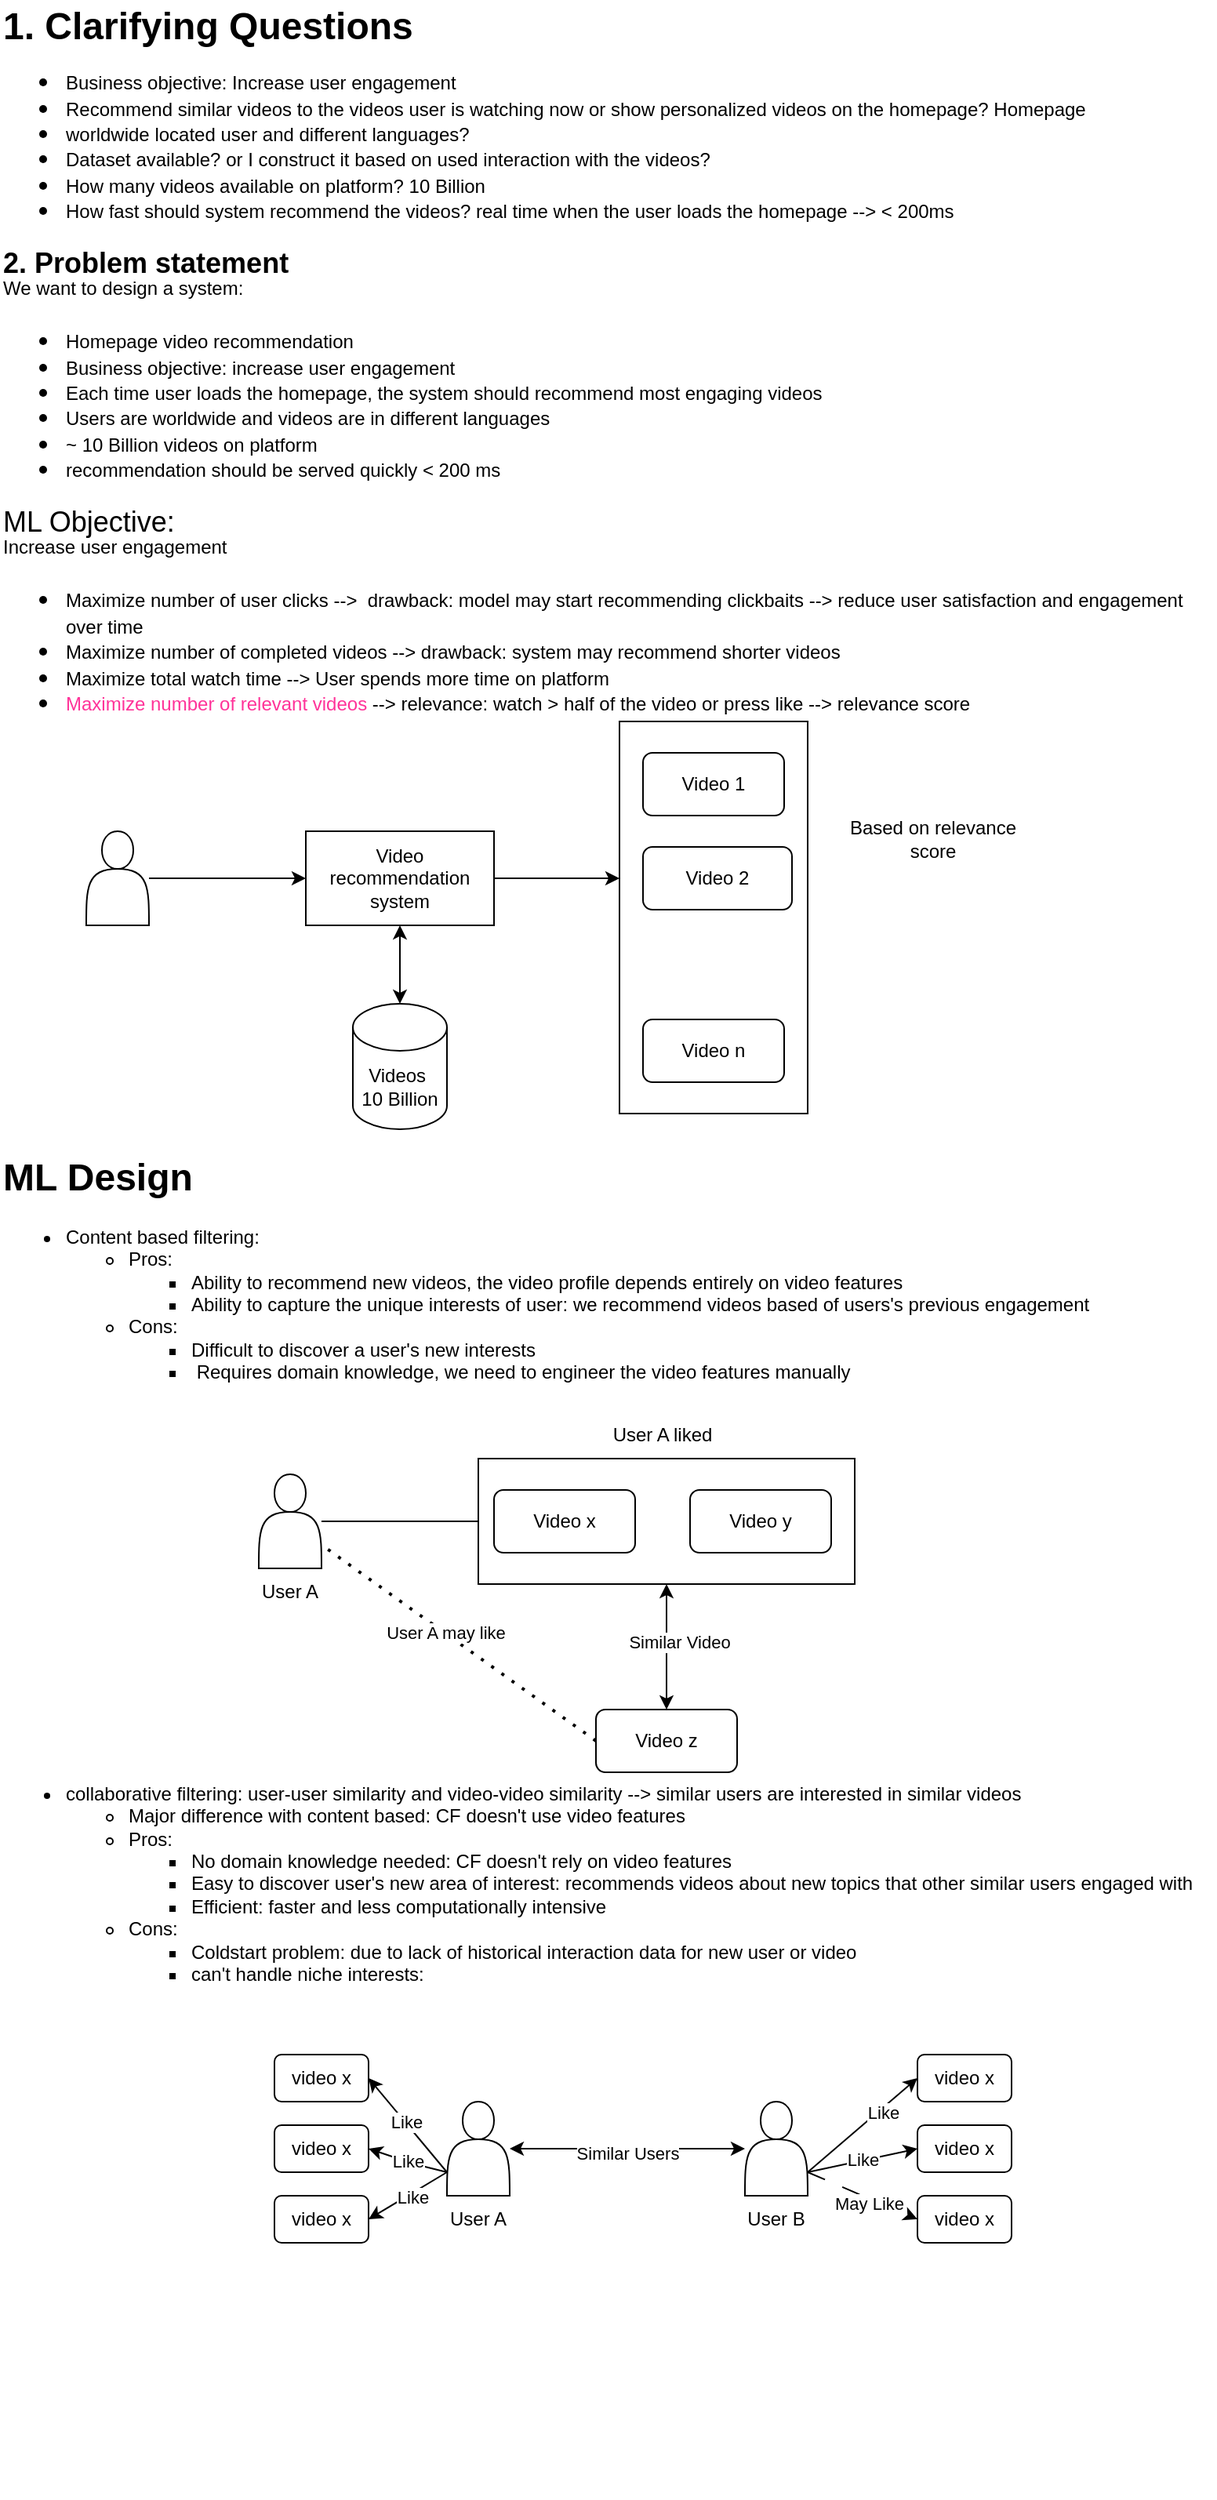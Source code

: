 <mxfile version="24.8.4">
  <diagram name="Page-1" id="ykQXPO-A_N70wSNFyHUw">
    <mxGraphModel dx="3533" dy="1187" grid="1" gridSize="10" guides="1" tooltips="1" connect="1" arrows="1" fold="1" page="1" pageScale="1" pageWidth="850" pageHeight="1100" math="0" shadow="0">
      <root>
        <mxCell id="0" />
        <mxCell id="1" parent="0" />
        <mxCell id="X0dmrrOlAeSeErXz5RRt-1" value="&lt;h1 style=&quot;margin-top: 0px; line-height: 80%;&quot;&gt;1. Clarifying Questions&lt;/h1&gt;&lt;h1 style=&quot;margin-top: 0px; font-size: 18px; line-height: 80%;&quot;&gt;&lt;ul style=&quot;line-height: 80%;&quot;&gt;&lt;li&gt;&lt;span style=&quot;font-size: 12px; font-weight: 400;&quot;&gt;Business objective: Increase user engagement&lt;/span&gt;&lt;/li&gt;&lt;li&gt;&lt;span style=&quot;font-size: 12px; font-weight: 400;&quot;&gt;Recommend similar videos to the videos user is watching now or show personalized videos on the homepage? Homepage&lt;/span&gt;&lt;/li&gt;&lt;li&gt;&lt;span style=&quot;font-size: 12px; font-weight: 400;&quot;&gt;worldwide located user and different languages?&amp;nbsp;&lt;/span&gt;&lt;/li&gt;&lt;li&gt;&lt;span style=&quot;font-size: 12px; font-weight: 400;&quot;&gt;Dataset available? or I construct it based on used interaction with the videos?&amp;nbsp;&lt;/span&gt;&lt;/li&gt;&lt;li&gt;&lt;span style=&quot;font-size: 12px; font-weight: 400;&quot;&gt;How many videos available on platform? 10 Billion&lt;/span&gt;&lt;/li&gt;&lt;li&gt;&lt;span style=&quot;font-size: 12px; font-weight: 400;&quot;&gt;How fast should system recommend the videos? real time when the user loads the homepage --&amp;gt; &amp;lt; 200ms&lt;/span&gt;&lt;/li&gt;&lt;/ul&gt;&lt;div style=&quot;line-height: 80%;&quot;&gt;2. Problem statement&lt;/div&gt;&lt;div style=&quot;line-height: 80%;&quot;&gt;&lt;span style=&quot;font-size: 12px; font-weight: 400;&quot;&gt;We want to design a system:&amp;nbsp;&lt;/span&gt;&lt;/div&gt;&lt;div style=&quot;line-height: 80%;&quot;&gt;&lt;ul style=&quot;line-height: 80%;&quot;&gt;&lt;li&gt;&lt;span style=&quot;font-size: 12px; font-weight: 400;&quot;&gt;Homepage video recommendation&lt;/span&gt;&lt;/li&gt;&lt;li&gt;&lt;span style=&quot;font-size: 12px; font-weight: 400;&quot;&gt;Business objective: increase user engagement&lt;/span&gt;&lt;/li&gt;&lt;li&gt;&lt;span style=&quot;font-size: 12px; font-weight: 400;&quot;&gt;Each time user loads the homepage, the system should recommend most engaging videos&lt;/span&gt;&lt;/li&gt;&lt;li&gt;&lt;span style=&quot;font-size: 12px; font-weight: 400;&quot;&gt;Users are worldwide and videos are in different languages&lt;/span&gt;&lt;/li&gt;&lt;li&gt;&lt;span style=&quot;font-size: 12px; font-weight: 400;&quot;&gt;~ 10 Billion videos on platform&lt;/span&gt;&lt;/li&gt;&lt;li&gt;&lt;span style=&quot;font-size: 12px; font-weight: 400;&quot;&gt;recommendation should be served quickly &amp;lt; 200 ms&lt;/span&gt;&lt;/li&gt;&lt;/ul&gt;&lt;div style=&quot;line-height: 80%;&quot;&gt;&lt;span style=&quot;font-weight: 400;&quot;&gt;ML Objective:&amp;nbsp;&lt;/span&gt;&lt;/div&gt;&lt;/div&gt;&lt;div style=&quot;line-height: 80%;&quot;&gt;&lt;span style=&quot;font-size: 12px; font-weight: 400;&quot;&gt;Increase user engagement&lt;/span&gt;&lt;/div&gt;&lt;div style=&quot;line-height: 80%;&quot;&gt;&lt;ul style=&quot;line-height: 80%;&quot;&gt;&lt;li&gt;&lt;span style=&quot;font-size: 12px; font-weight: 400;&quot;&gt;Maximize number of user clicks --&amp;gt; &amp;nbsp;drawback: model may start recommending clickbaits --&amp;gt; reduce user satisfaction and engagement over time&lt;/span&gt;&lt;/li&gt;&lt;li&gt;&lt;span style=&quot;font-size: 12px; font-weight: 400;&quot;&gt;Maximize number of completed&amp;nbsp;videos --&amp;gt; drawback: system may recommend shorter videos&lt;/span&gt;&lt;/li&gt;&lt;li&gt;&lt;span style=&quot;font-size: 12px; font-weight: 400;&quot;&gt;Maximize total watch time --&amp;gt; User spends more time on platform&lt;/span&gt;&lt;/li&gt;&lt;li&gt;&lt;span style=&quot;font-size: 12px; font-weight: 400;&quot;&gt;&lt;font color=&quot;#ff3399&quot;&gt;Maximize number of relevant videos &lt;/font&gt;--&amp;gt; relevance: watch &amp;gt; half of the video or press like --&amp;gt; relevance score&lt;/span&gt;&lt;/li&gt;&lt;/ul&gt;&lt;/div&gt;&lt;/h1&gt;" style="text;html=1;whiteSpace=wrap;overflow=hidden;rounded=0;" vertex="1" parent="1">
          <mxGeometry x="-1655" y="40" width="775" height="470" as="geometry" />
        </mxCell>
        <mxCell id="X0dmrrOlAeSeErXz5RRt-14" value="&lt;h1 style=&quot;margin-top: 0px;&quot;&gt;ML Design&lt;/h1&gt;&lt;div&gt;&lt;ul&gt;&lt;li&gt;Content based filtering:&amp;nbsp;&lt;/li&gt;&lt;ul&gt;&lt;li&gt;Pros:&amp;nbsp;&lt;/li&gt;&lt;ul&gt;&lt;li&gt;Ability to recommend new videos, the video profile depends entirely on video features&lt;/li&gt;&lt;li&gt;Ability to capture the unique interests of user: we recommend videos based of users&#39;s previous engagement&lt;/li&gt;&lt;/ul&gt;&lt;li&gt;Cons:&amp;nbsp;&lt;/li&gt;&lt;ul&gt;&lt;li&gt;Difficult to discover a user&#39;s new interests&lt;/li&gt;&lt;li&gt;&amp;nbsp;Requires domain knowledge, we need to engineer the video features manually&lt;/li&gt;&lt;/ul&gt;&lt;/ul&gt;&lt;/ul&gt;&lt;div&gt;&lt;br&gt;&lt;/div&gt;&lt;div&gt;&lt;br&gt;&lt;/div&gt;&lt;div&gt;&lt;br&gt;&lt;/div&gt;&lt;div&gt;&lt;br&gt;&lt;/div&gt;&lt;div&gt;&lt;br&gt;&lt;/div&gt;&lt;div&gt;&lt;br&gt;&lt;/div&gt;&lt;div&gt;&lt;br&gt;&lt;/div&gt;&lt;div&gt;&lt;br&gt;&lt;/div&gt;&lt;div&gt;&lt;br&gt;&lt;/div&gt;&lt;div&gt;&lt;br&gt;&lt;/div&gt;&lt;div&gt;&lt;br&gt;&lt;/div&gt;&lt;div&gt;&lt;br&gt;&lt;/div&gt;&lt;div&gt;&lt;br&gt;&lt;/div&gt;&lt;div&gt;&lt;br&gt;&lt;/div&gt;&lt;div&gt;&lt;br&gt;&lt;/div&gt;&lt;div&gt;&lt;br&gt;&lt;/div&gt;&lt;ul&gt;&lt;li&gt;collaborative filtering: user-user similarity and video-video similarity --&amp;gt; similar users are interested in similar videos&amp;nbsp;&lt;/li&gt;&lt;ul&gt;&lt;li&gt;Major difference with content based: CF doesn&#39;t use video features&lt;/li&gt;&lt;li&gt;Pros:&lt;/li&gt;&lt;ul&gt;&lt;li&gt;No domain knowledge needed: CF doesn&#39;t rely on video features&lt;/li&gt;&lt;li&gt;Easy to discover user&#39;s new area of interest: recommends videos about new topics that other similar users engaged with&amp;nbsp;&lt;/li&gt;&lt;li&gt;Efficient: faster and less computationally intensive&lt;/li&gt;&lt;/ul&gt;&lt;li&gt;Cons:&amp;nbsp;&lt;/li&gt;&lt;ul&gt;&lt;li&gt;Coldstart problem: due to lack of historical interaction data for new user or video&lt;/li&gt;&lt;li&gt;can&#39;t handle niche interests:&amp;nbsp;&lt;/li&gt;&lt;/ul&gt;&lt;/ul&gt;&lt;/ul&gt;&lt;div&gt;&lt;br&gt;&lt;/div&gt;&lt;div&gt;&lt;br&gt;&lt;/div&gt;&lt;div&gt;&lt;br&gt;&lt;/div&gt;&lt;div&gt;&lt;br&gt;&lt;/div&gt;&lt;div&gt;&lt;br&gt;&lt;/div&gt;&lt;div&gt;&lt;br&gt;&lt;/div&gt;&lt;div&gt;&lt;br&gt;&lt;/div&gt;&lt;div&gt;&lt;br&gt;&lt;/div&gt;&lt;div&gt;&lt;br&gt;&lt;/div&gt;&lt;div&gt;&lt;br&gt;&lt;/div&gt;&lt;div&gt;&lt;br&gt;&lt;/div&gt;&lt;div&gt;&lt;br&gt;&lt;/div&gt;&lt;div&gt;&lt;br&gt;&lt;/div&gt;&lt;div&gt;&lt;br&gt;&lt;/div&gt;&lt;div&gt;&lt;br&gt;&lt;/div&gt;&lt;div&gt;&lt;br&gt;&lt;/div&gt;&lt;div&gt;&lt;br&gt;&lt;/div&gt;&lt;div&gt;&lt;br&gt;&lt;/div&gt;&lt;div&gt;&lt;br&gt;&lt;/div&gt;&lt;div&gt;&lt;br&gt;&lt;/div&gt;&lt;div&gt;&lt;br&gt;&lt;/div&gt;&lt;ul&gt;&lt;li&gt;hybrid filtering&lt;/li&gt;&lt;/ul&gt;&lt;/div&gt;" style="text;html=1;whiteSpace=wrap;overflow=hidden;rounded=0;" vertex="1" parent="1">
          <mxGeometry x="-1655" y="770" width="775" height="860" as="geometry" />
        </mxCell>
        <mxCell id="X0dmrrOlAeSeErXz5RRt-15" value="" style="group" vertex="1" connectable="0" parent="1">
          <mxGeometry x="-1600" y="500" width="600" height="260" as="geometry" />
        </mxCell>
        <mxCell id="X0dmrrOlAeSeErXz5RRt-8" value="" style="edgeStyle=orthogonalEdgeStyle;rounded=0;orthogonalLoop=1;jettySize=auto;html=1;" edge="1" parent="X0dmrrOlAeSeErXz5RRt-15" source="X0dmrrOlAeSeErXz5RRt-2">
          <mxGeometry relative="1" as="geometry">
            <mxPoint x="340" y="100" as="targetPoint" />
            <Array as="points">
              <mxPoint x="300" y="100" />
              <mxPoint x="300" y="100" />
            </Array>
          </mxGeometry>
        </mxCell>
        <mxCell id="X0dmrrOlAeSeErXz5RRt-11" value="" style="edgeStyle=orthogonalEdgeStyle;rounded=0;orthogonalLoop=1;jettySize=auto;html=1;startArrow=classic;startFill=1;" edge="1" parent="X0dmrrOlAeSeErXz5RRt-15" source="X0dmrrOlAeSeErXz5RRt-2" target="X0dmrrOlAeSeErXz5RRt-10">
          <mxGeometry relative="1" as="geometry">
            <Array as="points">
              <mxPoint x="200" y="150" />
              <mxPoint x="200" y="150" />
            </Array>
          </mxGeometry>
        </mxCell>
        <mxCell id="X0dmrrOlAeSeErXz5RRt-2" value="Video recommendation system" style="rounded=0;whiteSpace=wrap;html=1;" vertex="1" parent="X0dmrrOlAeSeErXz5RRt-15">
          <mxGeometry x="140" y="70" width="120" height="60" as="geometry" />
        </mxCell>
        <mxCell id="X0dmrrOlAeSeErXz5RRt-3" value="" style="rounded=0;whiteSpace=wrap;html=1;" vertex="1" parent="X0dmrrOlAeSeErXz5RRt-15">
          <mxGeometry x="340" width="120" height="250" as="geometry" />
        </mxCell>
        <mxCell id="X0dmrrOlAeSeErXz5RRt-4" value="Video 1" style="rounded=1;whiteSpace=wrap;html=1;" vertex="1" parent="X0dmrrOlAeSeErXz5RRt-15">
          <mxGeometry x="355" y="20" width="90" height="40" as="geometry" />
        </mxCell>
        <mxCell id="X0dmrrOlAeSeErXz5RRt-5" value="Video 2" style="rounded=1;whiteSpace=wrap;html=1;" vertex="1" parent="X0dmrrOlAeSeErXz5RRt-15">
          <mxGeometry x="355" y="80" width="95" height="40" as="geometry" />
        </mxCell>
        <mxCell id="X0dmrrOlAeSeErXz5RRt-6" value="Video n" style="rounded=1;whiteSpace=wrap;html=1;" vertex="1" parent="X0dmrrOlAeSeErXz5RRt-15">
          <mxGeometry x="355" y="190" width="90" height="40" as="geometry" />
        </mxCell>
        <mxCell id="X0dmrrOlAeSeErXz5RRt-7" value="Based on relevance score" style="text;html=1;align=center;verticalAlign=middle;whiteSpace=wrap;rounded=0;" vertex="1" parent="X0dmrrOlAeSeErXz5RRt-15">
          <mxGeometry x="480" y="60" width="120" height="30" as="geometry" />
        </mxCell>
        <mxCell id="X0dmrrOlAeSeErXz5RRt-10" value="Videos&amp;nbsp;&lt;div&gt;10 Billion&lt;/div&gt;" style="shape=cylinder3;whiteSpace=wrap;html=1;boundedLbl=1;backgroundOutline=1;size=15;" vertex="1" parent="X0dmrrOlAeSeErXz5RRt-15">
          <mxGeometry x="170" y="180" width="60" height="80" as="geometry" />
        </mxCell>
        <mxCell id="X0dmrrOlAeSeErXz5RRt-13" value="" style="edgeStyle=orthogonalEdgeStyle;rounded=0;orthogonalLoop=1;jettySize=auto;html=1;" edge="1" parent="X0dmrrOlAeSeErXz5RRt-15" source="X0dmrrOlAeSeErXz5RRt-12" target="X0dmrrOlAeSeErXz5RRt-2">
          <mxGeometry relative="1" as="geometry" />
        </mxCell>
        <mxCell id="X0dmrrOlAeSeErXz5RRt-12" value="" style="shape=actor;whiteSpace=wrap;html=1;" vertex="1" parent="X0dmrrOlAeSeErXz5RRt-15">
          <mxGeometry y="70" width="40" height="60" as="geometry" />
        </mxCell>
        <mxCell id="X0dmrrOlAeSeErXz5RRt-42" value="" style="group" vertex="1" connectable="0" parent="1">
          <mxGeometry x="-1490" y="940" width="380" height="230" as="geometry" />
        </mxCell>
        <mxCell id="X0dmrrOlAeSeErXz5RRt-37" value="" style="edgeStyle=orthogonalEdgeStyle;rounded=0;orthogonalLoop=1;jettySize=auto;html=1;" edge="1" parent="X0dmrrOlAeSeErXz5RRt-42" source="X0dmrrOlAeSeErXz5RRt-28" target="X0dmrrOlAeSeErXz5RRt-31">
          <mxGeometry relative="1" as="geometry" />
        </mxCell>
        <mxCell id="X0dmrrOlAeSeErXz5RRt-28" value="" style="shape=actor;whiteSpace=wrap;html=1;" vertex="1" parent="X0dmrrOlAeSeErXz5RRt-42">
          <mxGeometry y="40" width="40" height="60" as="geometry" />
        </mxCell>
        <mxCell id="X0dmrrOlAeSeErXz5RRt-29" value="" style="rounded=0;whiteSpace=wrap;html=1;" vertex="1" parent="X0dmrrOlAeSeErXz5RRt-42">
          <mxGeometry x="140" y="30" width="240" height="80" as="geometry" />
        </mxCell>
        <mxCell id="X0dmrrOlAeSeErXz5RRt-31" value="Video x" style="rounded=1;whiteSpace=wrap;html=1;" vertex="1" parent="X0dmrrOlAeSeErXz5RRt-42">
          <mxGeometry x="150" y="50" width="90" height="40" as="geometry" />
        </mxCell>
        <mxCell id="X0dmrrOlAeSeErXz5RRt-32" value="Video y" style="rounded=1;whiteSpace=wrap;html=1;" vertex="1" parent="X0dmrrOlAeSeErXz5RRt-42">
          <mxGeometry x="275" y="50" width="90" height="40" as="geometry" />
        </mxCell>
        <mxCell id="X0dmrrOlAeSeErXz5RRt-38" value="" style="edgeStyle=orthogonalEdgeStyle;rounded=0;orthogonalLoop=1;jettySize=auto;html=1;entryX=0.5;entryY=1;entryDx=0;entryDy=0;startArrow=classic;startFill=1;" edge="1" parent="X0dmrrOlAeSeErXz5RRt-42" source="X0dmrrOlAeSeErXz5RRt-33" target="X0dmrrOlAeSeErXz5RRt-29">
          <mxGeometry relative="1" as="geometry">
            <Array as="points">
              <mxPoint x="260" y="130" />
              <mxPoint x="260" y="130" />
            </Array>
          </mxGeometry>
        </mxCell>
        <mxCell id="X0dmrrOlAeSeErXz5RRt-39" value="Similar Video" style="edgeLabel;html=1;align=center;verticalAlign=middle;resizable=0;points=[];" vertex="1" connectable="0" parent="X0dmrrOlAeSeErXz5RRt-38">
          <mxGeometry x="0.075" y="-8" relative="1" as="geometry">
            <mxPoint as="offset" />
          </mxGeometry>
        </mxCell>
        <mxCell id="X0dmrrOlAeSeErXz5RRt-33" value="Video z" style="rounded=1;whiteSpace=wrap;html=1;" vertex="1" parent="X0dmrrOlAeSeErXz5RRt-42">
          <mxGeometry x="215" y="190" width="90" height="40" as="geometry" />
        </mxCell>
        <mxCell id="X0dmrrOlAeSeErXz5RRt-35" value="User A liked" style="text;html=1;align=center;verticalAlign=middle;whiteSpace=wrap;rounded=0;" vertex="1" parent="X0dmrrOlAeSeErXz5RRt-42">
          <mxGeometry x="210" width="95" height="30" as="geometry" />
        </mxCell>
        <mxCell id="X0dmrrOlAeSeErXz5RRt-40" value="" style="endArrow=none;dashed=1;html=1;dashPattern=1 3;strokeWidth=2;rounded=0;entryX=1;entryY=0.75;entryDx=0;entryDy=0;exitX=0;exitY=0.5;exitDx=0;exitDy=0;" edge="1" parent="X0dmrrOlAeSeErXz5RRt-42" source="X0dmrrOlAeSeErXz5RRt-33" target="X0dmrrOlAeSeErXz5RRt-28">
          <mxGeometry width="50" height="50" relative="1" as="geometry">
            <mxPoint x="340" y="60" as="sourcePoint" />
            <mxPoint x="390" y="10" as="targetPoint" />
          </mxGeometry>
        </mxCell>
        <mxCell id="X0dmrrOlAeSeErXz5RRt-41" value="User A may like" style="edgeLabel;html=1;align=center;verticalAlign=middle;resizable=0;points=[];" vertex="1" connectable="0" parent="X0dmrrOlAeSeErXz5RRt-40">
          <mxGeometry x="0.112" y="-1" relative="1" as="geometry">
            <mxPoint y="1" as="offset" />
          </mxGeometry>
        </mxCell>
        <mxCell id="X0dmrrOlAeSeErXz5RRt-34" value="User A" style="text;html=1;align=center;verticalAlign=middle;whiteSpace=wrap;rounded=0;" vertex="1" parent="X0dmrrOlAeSeErXz5RRt-42">
          <mxGeometry x="-10" y="100" width="60" height="30" as="geometry" />
        </mxCell>
        <mxCell id="X0dmrrOlAeSeErXz5RRt-53" value="" style="edgeStyle=orthogonalEdgeStyle;rounded=0;orthogonalLoop=1;jettySize=auto;html=1;startArrow=classic;startFill=1;" edge="1" parent="1" source="X0dmrrOlAeSeErXz5RRt-43" target="X0dmrrOlAeSeErXz5RRt-52">
          <mxGeometry relative="1" as="geometry" />
        </mxCell>
        <mxCell id="X0dmrrOlAeSeErXz5RRt-54" value="Similar Users" style="edgeLabel;html=1;align=center;verticalAlign=middle;resizable=0;points=[];" vertex="1" connectable="0" parent="X0dmrrOlAeSeErXz5RRt-53">
          <mxGeometry y="-3" relative="1" as="geometry">
            <mxPoint as="offset" />
          </mxGeometry>
        </mxCell>
        <mxCell id="X0dmrrOlAeSeErXz5RRt-43" value="" style="shape=actor;whiteSpace=wrap;html=1;" vertex="1" parent="1">
          <mxGeometry x="-1370" y="1380" width="40" height="60" as="geometry" />
        </mxCell>
        <mxCell id="X0dmrrOlAeSeErXz5RRt-45" style="edgeStyle=orthogonalEdgeStyle;rounded=0;orthogonalLoop=1;jettySize=auto;html=1;exitX=0.5;exitY=1;exitDx=0;exitDy=0;" edge="1" parent="1">
          <mxGeometry relative="1" as="geometry">
            <mxPoint x="-1160" y="1440" as="sourcePoint" />
            <mxPoint x="-1160" y="1440" as="targetPoint" />
          </mxGeometry>
        </mxCell>
        <mxCell id="X0dmrrOlAeSeErXz5RRt-46" value="video x" style="rounded=1;whiteSpace=wrap;html=1;" vertex="1" parent="1">
          <mxGeometry x="-1480" y="1350" width="60" height="30" as="geometry" />
        </mxCell>
        <mxCell id="X0dmrrOlAeSeErXz5RRt-47" value="video x" style="rounded=1;whiteSpace=wrap;html=1;" vertex="1" parent="1">
          <mxGeometry x="-1480" y="1395" width="60" height="30" as="geometry" />
        </mxCell>
        <mxCell id="X0dmrrOlAeSeErXz5RRt-48" value="video x" style="rounded=1;whiteSpace=wrap;html=1;" vertex="1" parent="1">
          <mxGeometry x="-1480" y="1440" width="60" height="30" as="geometry" />
        </mxCell>
        <mxCell id="X0dmrrOlAeSeErXz5RRt-49" value="video x" style="rounded=1;whiteSpace=wrap;html=1;" vertex="1" parent="1">
          <mxGeometry x="-1070" y="1440" width="60" height="30" as="geometry" />
        </mxCell>
        <mxCell id="X0dmrrOlAeSeErXz5RRt-50" value="video x" style="rounded=1;whiteSpace=wrap;html=1;" vertex="1" parent="1">
          <mxGeometry x="-1070" y="1395" width="60" height="30" as="geometry" />
        </mxCell>
        <mxCell id="X0dmrrOlAeSeErXz5RRt-51" value="video x" style="rounded=1;whiteSpace=wrap;html=1;" vertex="1" parent="1">
          <mxGeometry x="-1070" y="1350" width="60" height="30" as="geometry" />
        </mxCell>
        <mxCell id="X0dmrrOlAeSeErXz5RRt-52" value="" style="shape=actor;whiteSpace=wrap;html=1;" vertex="1" parent="1">
          <mxGeometry x="-1180" y="1380" width="40" height="60" as="geometry" />
        </mxCell>
        <mxCell id="X0dmrrOlAeSeErXz5RRt-55" value="User A" style="text;html=1;align=center;verticalAlign=middle;whiteSpace=wrap;rounded=0;" vertex="1" parent="1">
          <mxGeometry x="-1380" y="1440" width="60" height="30" as="geometry" />
        </mxCell>
        <mxCell id="X0dmrrOlAeSeErXz5RRt-56" value="User B" style="text;html=1;align=center;verticalAlign=middle;whiteSpace=wrap;rounded=0;" vertex="1" parent="1">
          <mxGeometry x="-1190" y="1440" width="60" height="30" as="geometry" />
        </mxCell>
        <mxCell id="X0dmrrOlAeSeErXz5RRt-59" value="Like" style="endArrow=classic;html=1;rounded=0;entryX=1;entryY=0.5;entryDx=0;entryDy=0;exitX=0;exitY=0.75;exitDx=0;exitDy=0;" edge="1" parent="1" source="X0dmrrOlAeSeErXz5RRt-43" target="X0dmrrOlAeSeErXz5RRt-47">
          <mxGeometry width="50" height="50" relative="1" as="geometry">
            <mxPoint x="-1400" y="1430" as="sourcePoint" />
            <mxPoint x="-1350" y="1380" as="targetPoint" />
            <Array as="points">
              <mxPoint x="-1390" y="1420" />
            </Array>
          </mxGeometry>
        </mxCell>
        <mxCell id="X0dmrrOlAeSeErXz5RRt-60" value="" style="endArrow=classic;html=1;rounded=0;entryX=1;entryY=0.5;entryDx=0;entryDy=0;exitX=0;exitY=0.75;exitDx=0;exitDy=0;" edge="1" parent="1" source="X0dmrrOlAeSeErXz5RRt-43" target="X0dmrrOlAeSeErXz5RRt-46">
          <mxGeometry width="50" height="50" relative="1" as="geometry">
            <mxPoint x="-1400" y="1390" as="sourcePoint" />
            <mxPoint x="-1350" y="1350" as="targetPoint" />
            <Array as="points" />
          </mxGeometry>
        </mxCell>
        <mxCell id="X0dmrrOlAeSeErXz5RRt-65" value="Like" style="edgeLabel;html=1;align=center;verticalAlign=middle;resizable=0;points=[];" vertex="1" connectable="0" parent="X0dmrrOlAeSeErXz5RRt-60">
          <mxGeometry x="0.056" y="-1" relative="1" as="geometry">
            <mxPoint x="-1" as="offset" />
          </mxGeometry>
        </mxCell>
        <mxCell id="X0dmrrOlAeSeErXz5RRt-61" value="" style="endArrow=classic;html=1;rounded=0;entryX=1;entryY=0.5;entryDx=0;entryDy=0;exitX=0;exitY=0.75;exitDx=0;exitDy=0;" edge="1" parent="1" source="X0dmrrOlAeSeErXz5RRt-43" target="X0dmrrOlAeSeErXz5RRt-48">
          <mxGeometry width="50" height="50" relative="1" as="geometry">
            <mxPoint x="-1370" y="1420" as="sourcePoint" />
            <mxPoint x="-1080" y="1470" as="targetPoint" />
            <Array as="points" />
          </mxGeometry>
        </mxCell>
        <mxCell id="X0dmrrOlAeSeErXz5RRt-67" value="Like" style="edgeLabel;html=1;align=center;verticalAlign=middle;resizable=0;points=[];" vertex="1" connectable="0" parent="X0dmrrOlAeSeErXz5RRt-61">
          <mxGeometry x="-0.071" y="2" relative="1" as="geometry">
            <mxPoint as="offset" />
          </mxGeometry>
        </mxCell>
        <mxCell id="X0dmrrOlAeSeErXz5RRt-62" value="Like" style="endArrow=classic;html=1;rounded=0;exitX=1;exitY=0.75;exitDx=0;exitDy=0;entryX=0;entryY=0.5;entryDx=0;entryDy=0;" edge="1" parent="1" source="X0dmrrOlAeSeErXz5RRt-52" target="X0dmrrOlAeSeErXz5RRt-50">
          <mxGeometry width="50" height="50" relative="1" as="geometry">
            <mxPoint x="-1100" y="1550" as="sourcePoint" />
            <mxPoint x="-1050" y="1500" as="targetPoint" />
            <Array as="points" />
          </mxGeometry>
        </mxCell>
        <mxCell id="X0dmrrOlAeSeErXz5RRt-63" value="" style="endArrow=classic;html=1;rounded=0;entryX=0;entryY=0.5;entryDx=0;entryDy=0;exitX=1;exitY=0.75;exitDx=0;exitDy=0;" edge="1" parent="1" source="X0dmrrOlAeSeErXz5RRt-52" target="X0dmrrOlAeSeErXz5RRt-51">
          <mxGeometry width="50" height="50" relative="1" as="geometry">
            <mxPoint x="-1150" y="1400" as="sourcePoint" />
            <mxPoint x="-1100" y="1350" as="targetPoint" />
          </mxGeometry>
        </mxCell>
        <mxCell id="X0dmrrOlAeSeErXz5RRt-68" value="Like" style="edgeLabel;html=1;align=center;verticalAlign=middle;resizable=0;points=[];" vertex="1" connectable="0" parent="X0dmrrOlAeSeErXz5RRt-63">
          <mxGeometry x="0.327" y="-2" relative="1" as="geometry">
            <mxPoint as="offset" />
          </mxGeometry>
        </mxCell>
        <mxCell id="X0dmrrOlAeSeErXz5RRt-64" value="" style="endArrow=classic;html=1;rounded=0;exitX=1;exitY=0.75;exitDx=0;exitDy=0;entryX=0;entryY=0.5;entryDx=0;entryDy=0;dashed=1;dashPattern=12 12;" edge="1" parent="1" source="X0dmrrOlAeSeErXz5RRt-52" target="X0dmrrOlAeSeErXz5RRt-49">
          <mxGeometry width="50" height="50" relative="1" as="geometry">
            <mxPoint x="-1130" y="1435" as="sourcePoint" />
            <mxPoint x="-1060" y="1420" as="targetPoint" />
            <Array as="points" />
          </mxGeometry>
        </mxCell>
        <mxCell id="X0dmrrOlAeSeErXz5RRt-69" value="May Like" style="edgeLabel;html=1;align=center;verticalAlign=middle;resizable=0;points=[];" vertex="1" connectable="0" parent="X0dmrrOlAeSeErXz5RRt-64">
          <mxGeometry x="0.114" y="-2" relative="1" as="geometry">
            <mxPoint y="1" as="offset" />
          </mxGeometry>
        </mxCell>
      </root>
    </mxGraphModel>
  </diagram>
</mxfile>
